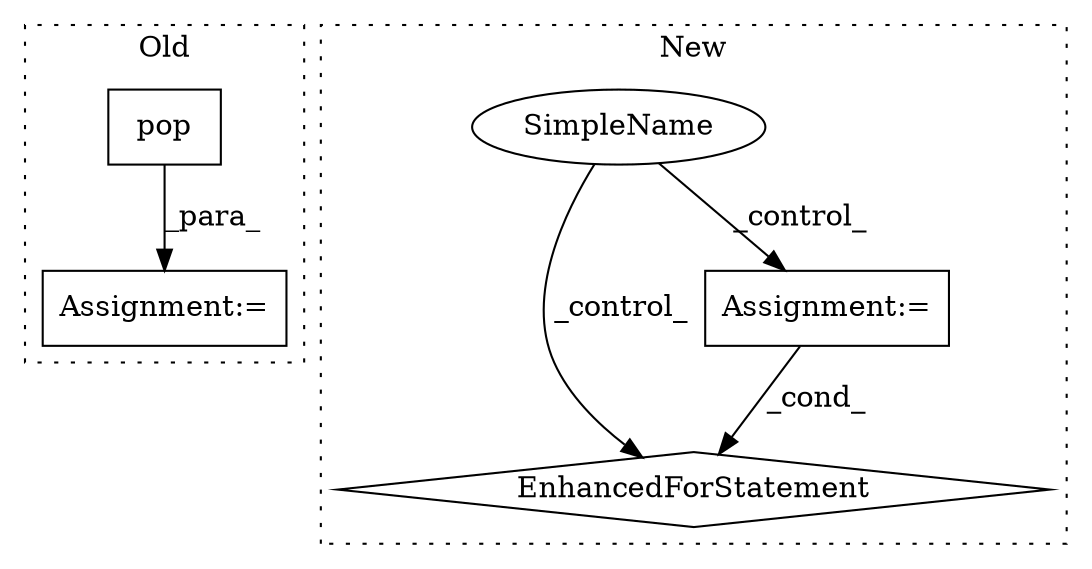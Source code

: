 digraph G {
subgraph cluster0 {
1 [label="pop" a="32" s="546" l="5" shape="box"];
3 [label="Assignment:=" a="7" s="537" l="1" shape="box"];
label = "Old";
style="dotted";
}
subgraph cluster1 {
2 [label="EnhancedForStatement" a="70" s="2070,2155" l="57,2" shape="diamond"];
4 [label="Assignment:=" a="7" s="1711" l="1" shape="box"];
5 [label="SimpleName" a="42" s="" l="" shape="ellipse"];
label = "New";
style="dotted";
}
1 -> 3 [label="_para_"];
4 -> 2 [label="_cond_"];
5 -> 2 [label="_control_"];
5 -> 4 [label="_control_"];
}